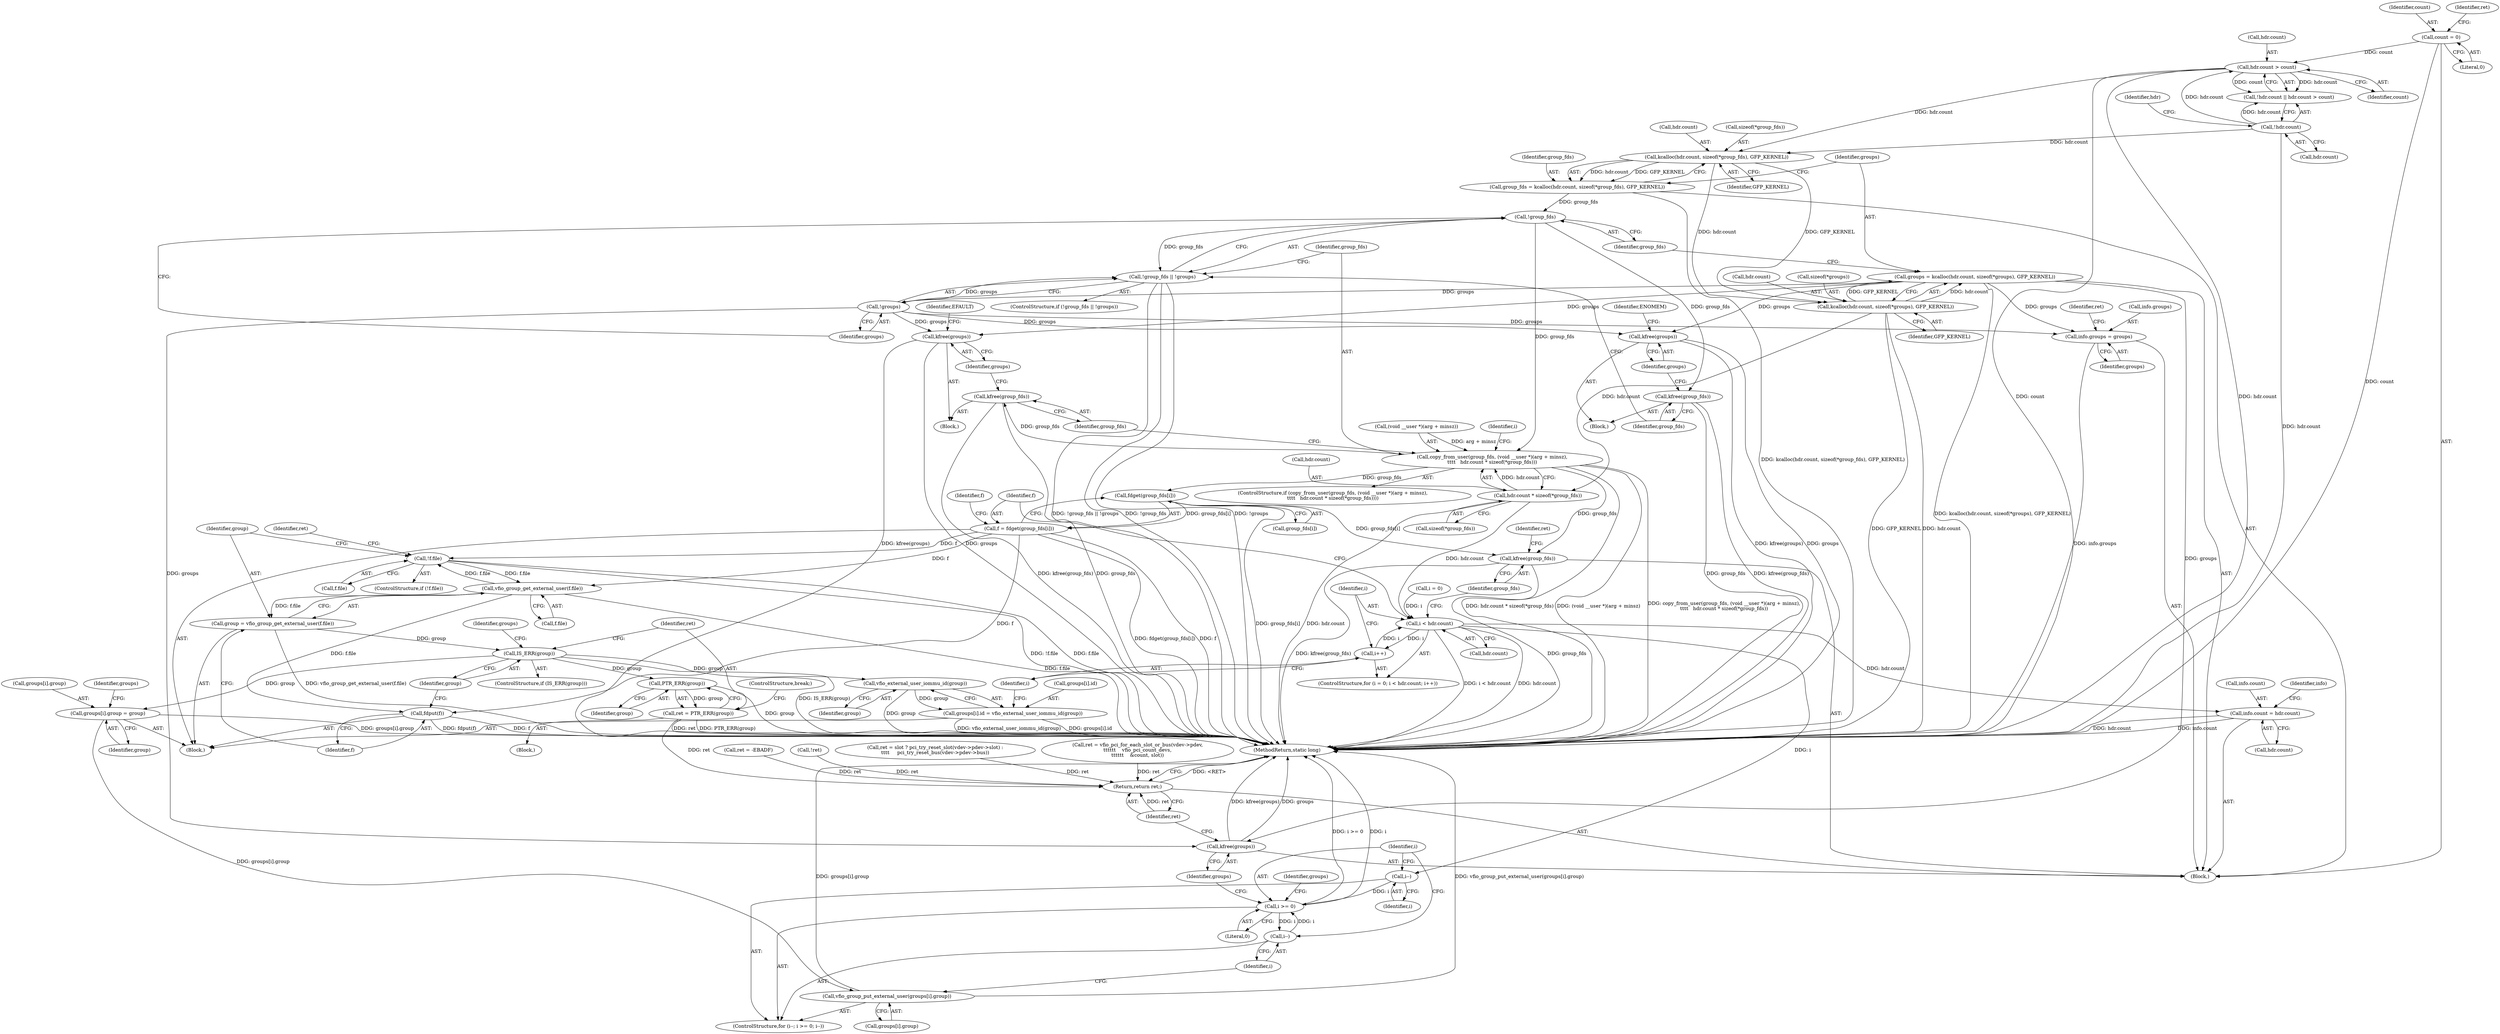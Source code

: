 digraph "0_linux_05692d7005a364add85c6e25a6c4447ce08f913a@API" {
"1001194" [label="(Call,kcalloc(hdr.count, sizeof(*group_fds), GFP_KERNEL))"];
"1001184" [label="(Call,hdr.count > count)"];
"1001180" [label="(Call,!hdr.count)"];
"1001111" [label="(Call,count = 0)"];
"1001192" [label="(Call,group_fds = kcalloc(hdr.count, sizeof(*group_fds), GFP_KERNEL))"];
"1001214" [label="(Call,!group_fds)"];
"1001213" [label="(Call,!group_fds || !groups)"];
"1001219" [label="(Call,kfree(group_fds))"];
"1001227" [label="(Call,copy_from_user(group_fds, (void __user *)(arg + minsz),\n\t\t\t\t   hdr.count * sizeof(*group_fds)))"];
"1001242" [label="(Call,kfree(group_fds))"];
"1001265" [label="(Call,fdget(group_fds[i]))"];
"1001263" [label="(Call,f = fdget(group_fds[i]))"];
"1001270" [label="(Call,!f.file)"];
"1001282" [label="(Call,vfio_group_get_external_user(f.file))"];
"1001280" [label="(Call,group = vfio_group_get_external_user(f.file))"];
"1001289" [label="(Call,IS_ERR(group))"];
"1001294" [label="(Call,PTR_ERR(group))"];
"1001292" [label="(Call,ret = PTR_ERR(group))"];
"1001375" [label="(Return,return ret;)"];
"1001297" [label="(Call,groups[i].group = group)"];
"1001367" [label="(Call,vfio_group_put_external_user(groups[i].group))"];
"1001310" [label="(Call,vfio_external_user_iommu_id(group))"];
"1001304" [label="(Call,groups[i].id = vfio_external_user_iommu_id(group))"];
"1001286" [label="(Call,fdput(f))"];
"1001312" [label="(Call,kfree(group_fds))"];
"1001204" [label="(Call,kcalloc(hdr.count, sizeof(*groups), GFP_KERNEL))"];
"1001202" [label="(Call,groups = kcalloc(hdr.count, sizeof(*groups), GFP_KERNEL))"];
"1001216" [label="(Call,!groups)"];
"1001221" [label="(Call,kfree(groups))"];
"1001244" [label="(Call,kfree(groups))"];
"1001324" [label="(Call,info.groups = groups)"];
"1001373" [label="(Call,kfree(groups))"];
"1001234" [label="(Call,hdr.count * sizeof(*group_fds))"];
"1001253" [label="(Call,i < hdr.count)"];
"1001258" [label="(Call,i++)"];
"1001317" [label="(Call,info.count = hdr.count)"];
"1001360" [label="(Call,i--)"];
"1001362" [label="(Call,i >= 0)"];
"1001365" [label="(Call,i--)"];
"1001216" [label="(Call,!groups)"];
"1001375" [label="(Return,return ret;)"];
"1001293" [label="(Identifier,ret)"];
"1001198" [label="(Call,sizeof(*group_fds))"];
"1001303" [label="(Identifier,group)"];
"1001205" [label="(Call,hdr.count)"];
"1001365" [label="(Call,i--)"];
"1001226" [label="(ControlStructure,if (copy_from_user(group_fds, (void __user *)(arg + minsz),\n\t\t\t\t   hdr.count * sizeof(*group_fds))))"];
"1001229" [label="(Call,(void __user *)(arg + minsz))"];
"1001360" [label="(Call,i--)"];
"1001330" [label="(Identifier,ret)"];
"1001373" [label="(Call,kfree(groups))"];
"1001185" [label="(Call,hdr.count)"];
"1001275" [label="(Call,ret = -EBADF)"];
"1001321" [label="(Call,hdr.count)"];
"1001217" [label="(Identifier,groups)"];
"1001258" [label="(Call,i++)"];
"1001280" [label="(Call,group = vfio_group_get_external_user(f.file))"];
"1001376" [label="(Identifier,ret)"];
"1001211" [label="(Identifier,GFP_KERNEL)"];
"1001271" [label="(Call,f.file)"];
"1001193" [label="(Identifier,group_fds)"];
"1001362" [label="(Call,i >= 0)"];
"1001181" [label="(Call,hdr.count)"];
"1001296" [label="(ControlStructure,break;)"];
"1001227" [label="(Call,copy_from_user(group_fds, (void __user *)(arg + minsz),\n\t\t\t\t   hdr.count * sizeof(*group_fds)))"];
"1001270" [label="(Call,!f.file)"];
"1001112" [label="(Identifier,count)"];
"1001340" [label="(Call,!ret)"];
"1001283" [label="(Call,f.file)"];
"1001214" [label="(Call,!group_fds)"];
"1001213" [label="(Call,!group_fds || !groups)"];
"1001289" [label="(Call,IS_ERR(group))"];
"1001315" [label="(Identifier,ret)"];
"1001222" [label="(Identifier,groups)"];
"1001291" [label="(Block,)"];
"1001184" [label="(Call,hdr.count > count)"];
"1001241" [label="(Block,)"];
"1001254" [label="(Identifier,i)"];
"1001215" [label="(Identifier,group_fds)"];
"1001243" [label="(Identifier,group_fds)"];
"1001380" [label="(MethodReturn,static long)"];
"1001194" [label="(Call,kcalloc(hdr.count, sizeof(*group_fds), GFP_KERNEL))"];
"1001328" [label="(Identifier,groups)"];
"1001250" [label="(Call,i = 0)"];
"1001317" [label="(Call,info.count = hdr.count)"];
"1001370" [label="(Identifier,groups)"];
"1001249" [label="(ControlStructure,for (i = 0; i < hdr.count; i++))"];
"1001312" [label="(Call,kfree(group_fds))"];
"1001220" [label="(Identifier,group_fds)"];
"1001253" [label="(Call,i < hdr.count)"];
"1001219" [label="(Call,kfree(group_fds))"];
"1001359" [label="(ControlStructure,for (i--; i >= 0; i--))"];
"1001272" [label="(Identifier,f)"];
"1001281" [label="(Identifier,group)"];
"1001326" [label="(Identifier,info)"];
"1001325" [label="(Call,info.groups)"];
"1001235" [label="(Call,hdr.count)"];
"1001208" [label="(Call,sizeof(*groups))"];
"1001248" [label="(Identifier,EFAULT)"];
"1001244" [label="(Call,kfree(groups))"];
"1001179" [label="(Call,!hdr.count || hdr.count > count)"];
"1001255" [label="(Call,hdr.count)"];
"1001374" [label="(Identifier,groups)"];
"1001116" [label="(Identifier,ret)"];
"1001263" [label="(Call,f = fdget(group_fds[i]))"];
"1001192" [label="(Call,group_fds = kcalloc(hdr.count, sizeof(*group_fds), GFP_KERNEL))"];
"1001276" [label="(Identifier,ret)"];
"1001290" [label="(Identifier,group)"];
"1001242" [label="(Call,kfree(group_fds))"];
"1001364" [label="(Literal,0)"];
"1001201" [label="(Identifier,GFP_KERNEL)"];
"1001298" [label="(Call,groups[i].group)"];
"1001204" [label="(Call,kcalloc(hdr.count, sizeof(*groups), GFP_KERNEL))"];
"1001100" [label="(Block,)"];
"1001342" [label="(Call,ret = slot ? pci_try_reset_slot(vdev->pdev->slot) :\n\t\t\t\t     pci_try_reset_bus(vdev->pdev->bus))"];
"1001307" [label="(Identifier,groups)"];
"1001238" [label="(Call,sizeof(*group_fds))"];
"1001324" [label="(Call,info.groups = groups)"];
"1001287" [label="(Identifier,f)"];
"1001361" [label="(Identifier,i)"];
"1001311" [label="(Identifier,group)"];
"1001363" [label="(Identifier,i)"];
"1001294" [label="(Call,PTR_ERR(group))"];
"1001195" [label="(Call,hdr.count)"];
"1001367" [label="(Call,vfio_group_put_external_user(groups[i].group))"];
"1001260" [label="(Block,)"];
"1001228" [label="(Identifier,group_fds)"];
"1001269" [label="(ControlStructure,if (!f.file))"];
"1001221" [label="(Call,kfree(groups))"];
"1001186" [label="(Identifier,hdr)"];
"1001318" [label="(Call,info.count)"];
"1001225" [label="(Identifier,ENOMEM)"];
"1001259" [label="(Identifier,i)"];
"1001180" [label="(Call,!hdr.count)"];
"1001305" [label="(Call,groups[i].id)"];
"1001203" [label="(Identifier,groups)"];
"1001313" [label="(Identifier,group_fds)"];
"1001292" [label="(Call,ret = PTR_ERR(group))"];
"1001251" [label="(Identifier,i)"];
"1001164" [label="(Call,ret = vfio_pci_for_each_slot_or_bus(vdev->pdev,\n\t\t\t\t\t\t    vfio_pci_count_devs,\n\t\t\t\t\t\t    &count, slot))"];
"1001295" [label="(Identifier,group)"];
"1001297" [label="(Call,groups[i].group = group)"];
"1001234" [label="(Call,hdr.count * sizeof(*group_fds))"];
"1001264" [label="(Identifier,f)"];
"1001245" [label="(Identifier,groups)"];
"1001300" [label="(Identifier,groups)"];
"1001218" [label="(Block,)"];
"1001282" [label="(Call,vfio_group_get_external_user(f.file))"];
"1001265" [label="(Call,fdget(group_fds[i]))"];
"1001310" [label="(Call,vfio_external_user_iommu_id(group))"];
"1001188" [label="(Identifier,count)"];
"1001266" [label="(Call,group_fds[i])"];
"1001368" [label="(Call,groups[i].group)"];
"1001304" [label="(Call,groups[i].id = vfio_external_user_iommu_id(group))"];
"1001111" [label="(Call,count = 0)"];
"1001202" [label="(Call,groups = kcalloc(hdr.count, sizeof(*groups), GFP_KERNEL))"];
"1001286" [label="(Call,fdput(f))"];
"1001366" [label="(Identifier,i)"];
"1001212" [label="(ControlStructure,if (!group_fds || !groups))"];
"1001113" [label="(Literal,0)"];
"1001288" [label="(ControlStructure,if (IS_ERR(group)))"];
"1001194" -> "1001192"  [label="AST: "];
"1001194" -> "1001201"  [label="CFG: "];
"1001195" -> "1001194"  [label="AST: "];
"1001198" -> "1001194"  [label="AST: "];
"1001201" -> "1001194"  [label="AST: "];
"1001192" -> "1001194"  [label="CFG: "];
"1001194" -> "1001192"  [label="DDG: hdr.count"];
"1001194" -> "1001192"  [label="DDG: GFP_KERNEL"];
"1001184" -> "1001194"  [label="DDG: hdr.count"];
"1001180" -> "1001194"  [label="DDG: hdr.count"];
"1001194" -> "1001204"  [label="DDG: hdr.count"];
"1001194" -> "1001204"  [label="DDG: GFP_KERNEL"];
"1001184" -> "1001179"  [label="AST: "];
"1001184" -> "1001188"  [label="CFG: "];
"1001185" -> "1001184"  [label="AST: "];
"1001188" -> "1001184"  [label="AST: "];
"1001179" -> "1001184"  [label="CFG: "];
"1001184" -> "1001380"  [label="DDG: count"];
"1001184" -> "1001380"  [label="DDG: hdr.count"];
"1001184" -> "1001179"  [label="DDG: hdr.count"];
"1001184" -> "1001179"  [label="DDG: count"];
"1001180" -> "1001184"  [label="DDG: hdr.count"];
"1001111" -> "1001184"  [label="DDG: count"];
"1001180" -> "1001179"  [label="AST: "];
"1001180" -> "1001181"  [label="CFG: "];
"1001181" -> "1001180"  [label="AST: "];
"1001186" -> "1001180"  [label="CFG: "];
"1001179" -> "1001180"  [label="CFG: "];
"1001180" -> "1001380"  [label="DDG: hdr.count"];
"1001180" -> "1001179"  [label="DDG: hdr.count"];
"1001111" -> "1001100"  [label="AST: "];
"1001111" -> "1001113"  [label="CFG: "];
"1001112" -> "1001111"  [label="AST: "];
"1001113" -> "1001111"  [label="AST: "];
"1001116" -> "1001111"  [label="CFG: "];
"1001111" -> "1001380"  [label="DDG: count"];
"1001192" -> "1001100"  [label="AST: "];
"1001193" -> "1001192"  [label="AST: "];
"1001203" -> "1001192"  [label="CFG: "];
"1001192" -> "1001380"  [label="DDG: kcalloc(hdr.count, sizeof(*group_fds), GFP_KERNEL)"];
"1001192" -> "1001214"  [label="DDG: group_fds"];
"1001214" -> "1001213"  [label="AST: "];
"1001214" -> "1001215"  [label="CFG: "];
"1001215" -> "1001214"  [label="AST: "];
"1001217" -> "1001214"  [label="CFG: "];
"1001213" -> "1001214"  [label="CFG: "];
"1001214" -> "1001213"  [label="DDG: group_fds"];
"1001214" -> "1001219"  [label="DDG: group_fds"];
"1001214" -> "1001227"  [label="DDG: group_fds"];
"1001213" -> "1001212"  [label="AST: "];
"1001213" -> "1001216"  [label="CFG: "];
"1001216" -> "1001213"  [label="AST: "];
"1001220" -> "1001213"  [label="CFG: "];
"1001228" -> "1001213"  [label="CFG: "];
"1001213" -> "1001380"  [label="DDG: !group_fds || !groups"];
"1001213" -> "1001380"  [label="DDG: !group_fds"];
"1001213" -> "1001380"  [label="DDG: !groups"];
"1001216" -> "1001213"  [label="DDG: groups"];
"1001219" -> "1001218"  [label="AST: "];
"1001219" -> "1001220"  [label="CFG: "];
"1001220" -> "1001219"  [label="AST: "];
"1001222" -> "1001219"  [label="CFG: "];
"1001219" -> "1001380"  [label="DDG: group_fds"];
"1001219" -> "1001380"  [label="DDG: kfree(group_fds)"];
"1001227" -> "1001226"  [label="AST: "];
"1001227" -> "1001234"  [label="CFG: "];
"1001228" -> "1001227"  [label="AST: "];
"1001229" -> "1001227"  [label="AST: "];
"1001234" -> "1001227"  [label="AST: "];
"1001243" -> "1001227"  [label="CFG: "];
"1001251" -> "1001227"  [label="CFG: "];
"1001227" -> "1001380"  [label="DDG: (void __user *)(arg + minsz)"];
"1001227" -> "1001380"  [label="DDG: copy_from_user(group_fds, (void __user *)(arg + minsz),\n\t\t\t\t   hdr.count * sizeof(*group_fds))"];
"1001227" -> "1001380"  [label="DDG: hdr.count * sizeof(*group_fds)"];
"1001229" -> "1001227"  [label="DDG: arg + minsz"];
"1001234" -> "1001227"  [label="DDG: hdr.count"];
"1001227" -> "1001242"  [label="DDG: group_fds"];
"1001227" -> "1001265"  [label="DDG: group_fds"];
"1001227" -> "1001312"  [label="DDG: group_fds"];
"1001242" -> "1001241"  [label="AST: "];
"1001242" -> "1001243"  [label="CFG: "];
"1001243" -> "1001242"  [label="AST: "];
"1001245" -> "1001242"  [label="CFG: "];
"1001242" -> "1001380"  [label="DDG: group_fds"];
"1001242" -> "1001380"  [label="DDG: kfree(group_fds)"];
"1001265" -> "1001263"  [label="AST: "];
"1001265" -> "1001266"  [label="CFG: "];
"1001266" -> "1001265"  [label="AST: "];
"1001263" -> "1001265"  [label="CFG: "];
"1001265" -> "1001380"  [label="DDG: group_fds[i]"];
"1001265" -> "1001263"  [label="DDG: group_fds[i]"];
"1001265" -> "1001312"  [label="DDG: group_fds[i]"];
"1001263" -> "1001260"  [label="AST: "];
"1001264" -> "1001263"  [label="AST: "];
"1001272" -> "1001263"  [label="CFG: "];
"1001263" -> "1001380"  [label="DDG: fdget(group_fds[i])"];
"1001263" -> "1001380"  [label="DDG: f"];
"1001263" -> "1001270"  [label="DDG: f"];
"1001263" -> "1001282"  [label="DDG: f"];
"1001263" -> "1001286"  [label="DDG: f"];
"1001270" -> "1001269"  [label="AST: "];
"1001270" -> "1001271"  [label="CFG: "];
"1001271" -> "1001270"  [label="AST: "];
"1001276" -> "1001270"  [label="CFG: "];
"1001281" -> "1001270"  [label="CFG: "];
"1001270" -> "1001380"  [label="DDG: !f.file"];
"1001270" -> "1001380"  [label="DDG: f.file"];
"1001282" -> "1001270"  [label="DDG: f.file"];
"1001270" -> "1001282"  [label="DDG: f.file"];
"1001282" -> "1001280"  [label="AST: "];
"1001282" -> "1001283"  [label="CFG: "];
"1001283" -> "1001282"  [label="AST: "];
"1001280" -> "1001282"  [label="CFG: "];
"1001282" -> "1001380"  [label="DDG: f.file"];
"1001282" -> "1001280"  [label="DDG: f.file"];
"1001282" -> "1001286"  [label="DDG: f.file"];
"1001280" -> "1001260"  [label="AST: "];
"1001281" -> "1001280"  [label="AST: "];
"1001287" -> "1001280"  [label="CFG: "];
"1001280" -> "1001380"  [label="DDG: vfio_group_get_external_user(f.file)"];
"1001280" -> "1001289"  [label="DDG: group"];
"1001289" -> "1001288"  [label="AST: "];
"1001289" -> "1001290"  [label="CFG: "];
"1001290" -> "1001289"  [label="AST: "];
"1001293" -> "1001289"  [label="CFG: "];
"1001300" -> "1001289"  [label="CFG: "];
"1001289" -> "1001380"  [label="DDG: IS_ERR(group)"];
"1001289" -> "1001294"  [label="DDG: group"];
"1001289" -> "1001297"  [label="DDG: group"];
"1001289" -> "1001310"  [label="DDG: group"];
"1001294" -> "1001292"  [label="AST: "];
"1001294" -> "1001295"  [label="CFG: "];
"1001295" -> "1001294"  [label="AST: "];
"1001292" -> "1001294"  [label="CFG: "];
"1001294" -> "1001380"  [label="DDG: group"];
"1001294" -> "1001292"  [label="DDG: group"];
"1001292" -> "1001291"  [label="AST: "];
"1001293" -> "1001292"  [label="AST: "];
"1001296" -> "1001292"  [label="CFG: "];
"1001292" -> "1001380"  [label="DDG: PTR_ERR(group)"];
"1001292" -> "1001380"  [label="DDG: ret"];
"1001292" -> "1001375"  [label="DDG: ret"];
"1001375" -> "1001100"  [label="AST: "];
"1001375" -> "1001376"  [label="CFG: "];
"1001376" -> "1001375"  [label="AST: "];
"1001380" -> "1001375"  [label="CFG: "];
"1001375" -> "1001380"  [label="DDG: <RET>"];
"1001376" -> "1001375"  [label="DDG: ret"];
"1001164" -> "1001375"  [label="DDG: ret"];
"1001340" -> "1001375"  [label="DDG: ret"];
"1001342" -> "1001375"  [label="DDG: ret"];
"1001275" -> "1001375"  [label="DDG: ret"];
"1001297" -> "1001260"  [label="AST: "];
"1001297" -> "1001303"  [label="CFG: "];
"1001298" -> "1001297"  [label="AST: "];
"1001303" -> "1001297"  [label="AST: "];
"1001307" -> "1001297"  [label="CFG: "];
"1001297" -> "1001380"  [label="DDG: groups[i].group"];
"1001297" -> "1001367"  [label="DDG: groups[i].group"];
"1001367" -> "1001359"  [label="AST: "];
"1001367" -> "1001368"  [label="CFG: "];
"1001368" -> "1001367"  [label="AST: "];
"1001366" -> "1001367"  [label="CFG: "];
"1001367" -> "1001380"  [label="DDG: vfio_group_put_external_user(groups[i].group)"];
"1001367" -> "1001380"  [label="DDG: groups[i].group"];
"1001310" -> "1001304"  [label="AST: "];
"1001310" -> "1001311"  [label="CFG: "];
"1001311" -> "1001310"  [label="AST: "];
"1001304" -> "1001310"  [label="CFG: "];
"1001310" -> "1001380"  [label="DDG: group"];
"1001310" -> "1001304"  [label="DDG: group"];
"1001304" -> "1001260"  [label="AST: "];
"1001305" -> "1001304"  [label="AST: "];
"1001259" -> "1001304"  [label="CFG: "];
"1001304" -> "1001380"  [label="DDG: vfio_external_user_iommu_id(group)"];
"1001304" -> "1001380"  [label="DDG: groups[i].id"];
"1001286" -> "1001260"  [label="AST: "];
"1001286" -> "1001287"  [label="CFG: "];
"1001287" -> "1001286"  [label="AST: "];
"1001290" -> "1001286"  [label="CFG: "];
"1001286" -> "1001380"  [label="DDG: fdput(f)"];
"1001286" -> "1001380"  [label="DDG: f"];
"1001312" -> "1001100"  [label="AST: "];
"1001312" -> "1001313"  [label="CFG: "];
"1001313" -> "1001312"  [label="AST: "];
"1001315" -> "1001312"  [label="CFG: "];
"1001312" -> "1001380"  [label="DDG: kfree(group_fds)"];
"1001312" -> "1001380"  [label="DDG: group_fds"];
"1001204" -> "1001202"  [label="AST: "];
"1001204" -> "1001211"  [label="CFG: "];
"1001205" -> "1001204"  [label="AST: "];
"1001208" -> "1001204"  [label="AST: "];
"1001211" -> "1001204"  [label="AST: "];
"1001202" -> "1001204"  [label="CFG: "];
"1001204" -> "1001380"  [label="DDG: hdr.count"];
"1001204" -> "1001380"  [label="DDG: GFP_KERNEL"];
"1001204" -> "1001202"  [label="DDG: hdr.count"];
"1001204" -> "1001202"  [label="DDG: GFP_KERNEL"];
"1001204" -> "1001234"  [label="DDG: hdr.count"];
"1001202" -> "1001100"  [label="AST: "];
"1001203" -> "1001202"  [label="AST: "];
"1001215" -> "1001202"  [label="CFG: "];
"1001202" -> "1001380"  [label="DDG: kcalloc(hdr.count, sizeof(*groups), GFP_KERNEL)"];
"1001202" -> "1001216"  [label="DDG: groups"];
"1001202" -> "1001221"  [label="DDG: groups"];
"1001202" -> "1001244"  [label="DDG: groups"];
"1001202" -> "1001324"  [label="DDG: groups"];
"1001202" -> "1001373"  [label="DDG: groups"];
"1001216" -> "1001217"  [label="CFG: "];
"1001217" -> "1001216"  [label="AST: "];
"1001216" -> "1001221"  [label="DDG: groups"];
"1001216" -> "1001244"  [label="DDG: groups"];
"1001216" -> "1001324"  [label="DDG: groups"];
"1001216" -> "1001373"  [label="DDG: groups"];
"1001221" -> "1001218"  [label="AST: "];
"1001221" -> "1001222"  [label="CFG: "];
"1001222" -> "1001221"  [label="AST: "];
"1001225" -> "1001221"  [label="CFG: "];
"1001221" -> "1001380"  [label="DDG: kfree(groups)"];
"1001221" -> "1001380"  [label="DDG: groups"];
"1001244" -> "1001241"  [label="AST: "];
"1001244" -> "1001245"  [label="CFG: "];
"1001245" -> "1001244"  [label="AST: "];
"1001248" -> "1001244"  [label="CFG: "];
"1001244" -> "1001380"  [label="DDG: kfree(groups)"];
"1001244" -> "1001380"  [label="DDG: groups"];
"1001324" -> "1001100"  [label="AST: "];
"1001324" -> "1001328"  [label="CFG: "];
"1001325" -> "1001324"  [label="AST: "];
"1001328" -> "1001324"  [label="AST: "];
"1001330" -> "1001324"  [label="CFG: "];
"1001324" -> "1001380"  [label="DDG: info.groups"];
"1001373" -> "1001100"  [label="AST: "];
"1001373" -> "1001374"  [label="CFG: "];
"1001374" -> "1001373"  [label="AST: "];
"1001376" -> "1001373"  [label="CFG: "];
"1001373" -> "1001380"  [label="DDG: kfree(groups)"];
"1001373" -> "1001380"  [label="DDG: groups"];
"1001234" -> "1001238"  [label="CFG: "];
"1001235" -> "1001234"  [label="AST: "];
"1001238" -> "1001234"  [label="AST: "];
"1001234" -> "1001380"  [label="DDG: hdr.count"];
"1001234" -> "1001253"  [label="DDG: hdr.count"];
"1001253" -> "1001249"  [label="AST: "];
"1001253" -> "1001255"  [label="CFG: "];
"1001254" -> "1001253"  [label="AST: "];
"1001255" -> "1001253"  [label="AST: "];
"1001264" -> "1001253"  [label="CFG: "];
"1001313" -> "1001253"  [label="CFG: "];
"1001253" -> "1001380"  [label="DDG: i < hdr.count"];
"1001253" -> "1001380"  [label="DDG: hdr.count"];
"1001250" -> "1001253"  [label="DDG: i"];
"1001258" -> "1001253"  [label="DDG: i"];
"1001253" -> "1001258"  [label="DDG: i"];
"1001253" -> "1001317"  [label="DDG: hdr.count"];
"1001253" -> "1001360"  [label="DDG: i"];
"1001258" -> "1001249"  [label="AST: "];
"1001258" -> "1001259"  [label="CFG: "];
"1001259" -> "1001258"  [label="AST: "];
"1001254" -> "1001258"  [label="CFG: "];
"1001317" -> "1001100"  [label="AST: "];
"1001317" -> "1001321"  [label="CFG: "];
"1001318" -> "1001317"  [label="AST: "];
"1001321" -> "1001317"  [label="AST: "];
"1001326" -> "1001317"  [label="CFG: "];
"1001317" -> "1001380"  [label="DDG: info.count"];
"1001317" -> "1001380"  [label="DDG: hdr.count"];
"1001360" -> "1001359"  [label="AST: "];
"1001360" -> "1001361"  [label="CFG: "];
"1001361" -> "1001360"  [label="AST: "];
"1001363" -> "1001360"  [label="CFG: "];
"1001360" -> "1001362"  [label="DDG: i"];
"1001362" -> "1001359"  [label="AST: "];
"1001362" -> "1001364"  [label="CFG: "];
"1001363" -> "1001362"  [label="AST: "];
"1001364" -> "1001362"  [label="AST: "];
"1001370" -> "1001362"  [label="CFG: "];
"1001374" -> "1001362"  [label="CFG: "];
"1001362" -> "1001380"  [label="DDG: i"];
"1001362" -> "1001380"  [label="DDG: i >= 0"];
"1001365" -> "1001362"  [label="DDG: i"];
"1001362" -> "1001365"  [label="DDG: i"];
"1001365" -> "1001359"  [label="AST: "];
"1001365" -> "1001366"  [label="CFG: "];
"1001366" -> "1001365"  [label="AST: "];
"1001363" -> "1001365"  [label="CFG: "];
}
